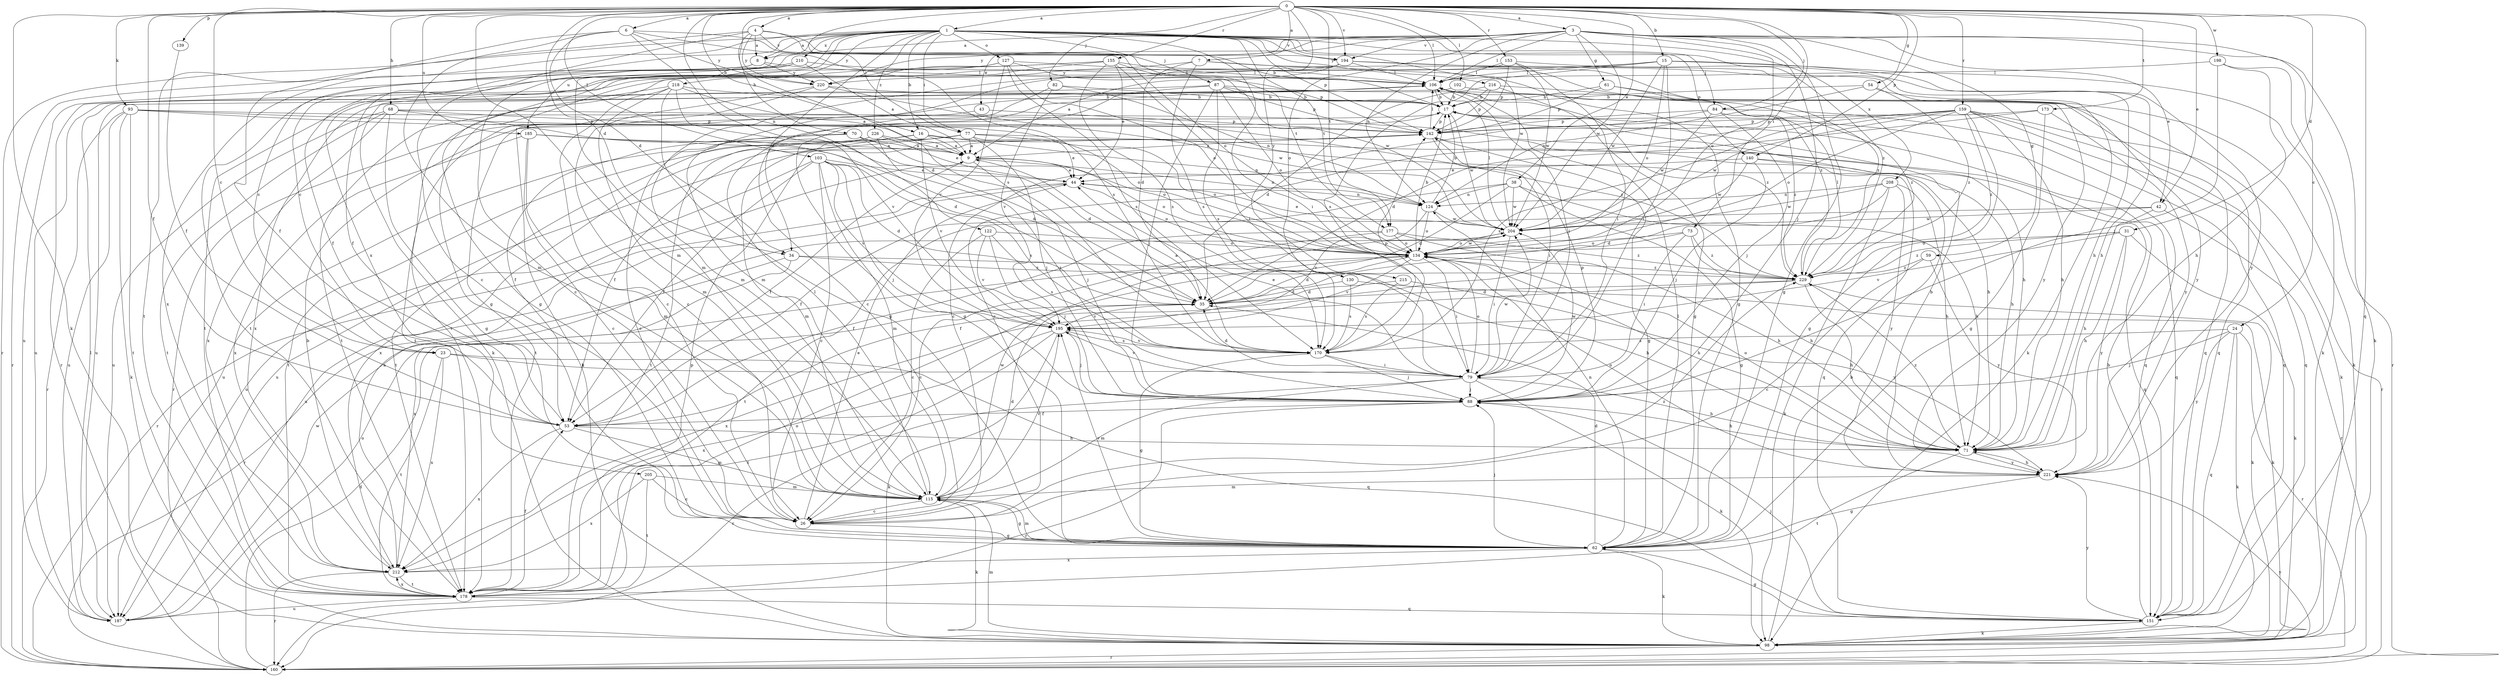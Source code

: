 strict digraph  {
0;
1;
3;
4;
6;
7;
8;
9;
15;
16;
17;
23;
24;
26;
31;
34;
35;
38;
42;
43;
44;
53;
54;
59;
61;
62;
68;
70;
71;
73;
77;
79;
82;
84;
87;
88;
93;
98;
102;
103;
106;
115;
122;
124;
127;
130;
134;
139;
140;
142;
151;
153;
155;
159;
160;
170;
173;
177;
178;
185;
187;
194;
195;
198;
204;
205;
208;
210;
212;
215;
216;
218;
220;
221;
226;
229;
0 -> 1  [label=a];
0 -> 3  [label=a];
0 -> 4  [label=a];
0 -> 6  [label=a];
0 -> 7  [label=a];
0 -> 15  [label=b];
0 -> 16  [label=b];
0 -> 23  [label=c];
0 -> 31  [label=d];
0 -> 34  [label=d];
0 -> 38  [label=e];
0 -> 42  [label=e];
0 -> 53  [label=f];
0 -> 54  [label=g];
0 -> 68  [label=h];
0 -> 73  [label=i];
0 -> 77  [label=i];
0 -> 82  [label=j];
0 -> 84  [label=j];
0 -> 93  [label=k];
0 -> 98  [label=k];
0 -> 102  [label=l];
0 -> 103  [label=l];
0 -> 106  [label=l];
0 -> 115  [label=m];
0 -> 122  [label=n];
0 -> 139  [label=p];
0 -> 140  [label=p];
0 -> 151  [label=q];
0 -> 153  [label=r];
0 -> 155  [label=r];
0 -> 159  [label=r];
0 -> 170  [label=s];
0 -> 173  [label=t];
0 -> 177  [label=t];
0 -> 185  [label=u];
0 -> 194  [label=v];
0 -> 198  [label=w];
0 -> 215  [label=y];
1 -> 8  [label=a];
1 -> 16  [label=b];
1 -> 23  [label=c];
1 -> 34  [label=d];
1 -> 77  [label=i];
1 -> 79  [label=i];
1 -> 84  [label=j];
1 -> 87  [label=j];
1 -> 115  [label=m];
1 -> 127  [label=o];
1 -> 140  [label=p];
1 -> 142  [label=p];
1 -> 160  [label=r];
1 -> 177  [label=t];
1 -> 185  [label=u];
1 -> 194  [label=v];
1 -> 204  [label=w];
1 -> 205  [label=x];
1 -> 208  [label=x];
1 -> 210  [label=x];
1 -> 212  [label=x];
1 -> 216  [label=y];
1 -> 218  [label=y];
1 -> 226  [label=z];
1 -> 229  [label=z];
3 -> 8  [label=a];
3 -> 23  [label=c];
3 -> 24  [label=c];
3 -> 42  [label=e];
3 -> 43  [label=e];
3 -> 59  [label=g];
3 -> 61  [label=g];
3 -> 62  [label=g];
3 -> 88  [label=j];
3 -> 98  [label=k];
3 -> 106  [label=l];
3 -> 124  [label=n];
3 -> 130  [label=o];
3 -> 134  [label=o];
3 -> 194  [label=v];
3 -> 204  [label=w];
3 -> 220  [label=y];
4 -> 8  [label=a];
4 -> 17  [label=b];
4 -> 26  [label=c];
4 -> 70  [label=h];
4 -> 134  [label=o];
4 -> 177  [label=t];
4 -> 178  [label=t];
4 -> 220  [label=y];
6 -> 34  [label=d];
6 -> 35  [label=d];
6 -> 53  [label=f];
6 -> 115  [label=m];
6 -> 170  [label=s];
6 -> 194  [label=v];
6 -> 220  [label=y];
7 -> 35  [label=d];
7 -> 62  [label=g];
7 -> 170  [label=s];
7 -> 220  [label=y];
7 -> 229  [label=z];
8 -> 106  [label=l];
8 -> 160  [label=r];
8 -> 178  [label=t];
8 -> 220  [label=y];
9 -> 44  [label=e];
9 -> 53  [label=f];
9 -> 88  [label=j];
9 -> 124  [label=n];
9 -> 134  [label=o];
15 -> 79  [label=i];
15 -> 98  [label=k];
15 -> 106  [label=l];
15 -> 134  [label=o];
15 -> 170  [label=s];
15 -> 178  [label=t];
15 -> 204  [label=w];
15 -> 221  [label=y];
16 -> 9  [label=a];
16 -> 115  [label=m];
16 -> 124  [label=n];
16 -> 151  [label=q];
16 -> 178  [label=t];
16 -> 195  [label=v];
17 -> 142  [label=p];
17 -> 151  [label=q];
17 -> 160  [label=r];
17 -> 204  [label=w];
23 -> 79  [label=i];
23 -> 151  [label=q];
23 -> 178  [label=t];
23 -> 212  [label=x];
24 -> 88  [label=j];
24 -> 98  [label=k];
24 -> 151  [label=q];
24 -> 160  [label=r];
24 -> 170  [label=s];
24 -> 221  [label=y];
26 -> 44  [label=e];
26 -> 62  [label=g];
26 -> 229  [label=z];
31 -> 71  [label=h];
31 -> 98  [label=k];
31 -> 134  [label=o];
31 -> 195  [label=v];
31 -> 221  [label=y];
31 -> 229  [label=z];
34 -> 71  [label=h];
34 -> 160  [label=r];
34 -> 212  [label=x];
34 -> 229  [label=z];
35 -> 195  [label=v];
38 -> 35  [label=d];
38 -> 53  [label=f];
38 -> 62  [label=g];
38 -> 71  [label=h];
38 -> 124  [label=n];
38 -> 204  [label=w];
42 -> 71  [label=h];
42 -> 160  [label=r];
42 -> 178  [label=t];
42 -> 204  [label=w];
43 -> 142  [label=p];
43 -> 178  [label=t];
44 -> 124  [label=n];
44 -> 134  [label=o];
44 -> 160  [label=r];
44 -> 187  [label=u];
53 -> 71  [label=h];
53 -> 115  [label=m];
53 -> 212  [label=x];
54 -> 17  [label=b];
54 -> 98  [label=k];
54 -> 124  [label=n];
54 -> 229  [label=z];
59 -> 26  [label=c];
59 -> 221  [label=y];
59 -> 229  [label=z];
61 -> 17  [label=b];
61 -> 142  [label=p];
61 -> 221  [label=y];
61 -> 229  [label=z];
62 -> 35  [label=d];
62 -> 88  [label=j];
62 -> 98  [label=k];
62 -> 106  [label=l];
62 -> 115  [label=m];
62 -> 124  [label=n];
62 -> 195  [label=v];
62 -> 212  [label=x];
68 -> 35  [label=d];
68 -> 62  [label=g];
68 -> 142  [label=p];
68 -> 178  [label=t];
68 -> 187  [label=u];
68 -> 212  [label=x];
68 -> 229  [label=z];
70 -> 9  [label=a];
70 -> 26  [label=c];
70 -> 35  [label=d];
70 -> 53  [label=f];
70 -> 134  [label=o];
71 -> 134  [label=o];
71 -> 178  [label=t];
71 -> 221  [label=y];
71 -> 229  [label=z];
73 -> 53  [label=f];
73 -> 71  [label=h];
73 -> 79  [label=i];
73 -> 134  [label=o];
73 -> 229  [label=z];
77 -> 9  [label=a];
77 -> 44  [label=e];
77 -> 53  [label=f];
77 -> 71  [label=h];
77 -> 88  [label=j];
77 -> 134  [label=o];
77 -> 178  [label=t];
77 -> 212  [label=x];
79 -> 35  [label=d];
79 -> 44  [label=e];
79 -> 71  [label=h];
79 -> 88  [label=j];
79 -> 98  [label=k];
79 -> 115  [label=m];
79 -> 134  [label=o];
79 -> 160  [label=r];
79 -> 195  [label=v];
79 -> 204  [label=w];
82 -> 17  [label=b];
82 -> 26  [label=c];
82 -> 124  [label=n];
82 -> 195  [label=v];
84 -> 26  [label=c];
84 -> 88  [label=j];
84 -> 142  [label=p];
84 -> 151  [label=q];
84 -> 204  [label=w];
84 -> 229  [label=z];
87 -> 17  [label=b];
87 -> 62  [label=g];
87 -> 88  [label=j];
87 -> 134  [label=o];
87 -> 142  [label=p];
87 -> 170  [label=s];
87 -> 187  [label=u];
87 -> 221  [label=y];
88 -> 53  [label=f];
88 -> 71  [label=h];
88 -> 142  [label=p];
88 -> 160  [label=r];
88 -> 204  [label=w];
93 -> 71  [label=h];
93 -> 98  [label=k];
93 -> 134  [label=o];
93 -> 142  [label=p];
93 -> 160  [label=r];
93 -> 178  [label=t];
93 -> 187  [label=u];
98 -> 17  [label=b];
98 -> 115  [label=m];
98 -> 160  [label=r];
102 -> 17  [label=b];
102 -> 151  [label=q];
102 -> 187  [label=u];
103 -> 26  [label=c];
103 -> 35  [label=d];
103 -> 44  [label=e];
103 -> 53  [label=f];
103 -> 88  [label=j];
103 -> 115  [label=m];
103 -> 170  [label=s];
103 -> 187  [label=u];
103 -> 195  [label=v];
106 -> 17  [label=b];
106 -> 62  [label=g];
106 -> 79  [label=i];
106 -> 178  [label=t];
106 -> 212  [label=x];
115 -> 26  [label=c];
115 -> 35  [label=d];
115 -> 62  [label=g];
115 -> 98  [label=k];
115 -> 106  [label=l];
115 -> 195  [label=v];
115 -> 204  [label=w];
122 -> 26  [label=c];
122 -> 88  [label=j];
122 -> 134  [label=o];
122 -> 170  [label=s];
122 -> 195  [label=v];
124 -> 17  [label=b];
124 -> 134  [label=o];
124 -> 195  [label=v];
124 -> 204  [label=w];
127 -> 53  [label=f];
127 -> 62  [label=g];
127 -> 106  [label=l];
127 -> 134  [label=o];
127 -> 142  [label=p];
127 -> 170  [label=s];
127 -> 195  [label=v];
130 -> 35  [label=d];
130 -> 98  [label=k];
130 -> 170  [label=s];
134 -> 17  [label=b];
134 -> 35  [label=d];
134 -> 71  [label=h];
134 -> 79  [label=i];
134 -> 195  [label=v];
134 -> 204  [label=w];
134 -> 229  [label=z];
139 -> 53  [label=f];
140 -> 44  [label=e];
140 -> 71  [label=h];
140 -> 88  [label=j];
140 -> 151  [label=q];
140 -> 204  [label=w];
142 -> 9  [label=a];
142 -> 62  [label=g];
142 -> 79  [label=i];
142 -> 106  [label=l];
142 -> 151  [label=q];
142 -> 187  [label=u];
151 -> 17  [label=b];
151 -> 62  [label=g];
151 -> 88  [label=j];
151 -> 98  [label=k];
151 -> 221  [label=y];
153 -> 71  [label=h];
153 -> 79  [label=i];
153 -> 106  [label=l];
153 -> 115  [label=m];
153 -> 142  [label=p];
153 -> 204  [label=w];
155 -> 44  [label=e];
155 -> 62  [label=g];
155 -> 79  [label=i];
155 -> 98  [label=k];
155 -> 106  [label=l];
155 -> 170  [label=s];
155 -> 178  [label=t];
155 -> 204  [label=w];
159 -> 26  [label=c];
159 -> 62  [label=g];
159 -> 71  [label=h];
159 -> 98  [label=k];
159 -> 134  [label=o];
159 -> 142  [label=p];
159 -> 151  [label=q];
159 -> 160  [label=r];
159 -> 170  [label=s];
159 -> 204  [label=w];
159 -> 229  [label=z];
160 -> 35  [label=d];
160 -> 221  [label=y];
170 -> 9  [label=a];
170 -> 62  [label=g];
170 -> 79  [label=i];
170 -> 88  [label=j];
170 -> 142  [label=p];
170 -> 195  [label=v];
173 -> 35  [label=d];
173 -> 62  [label=g];
173 -> 142  [label=p];
173 -> 221  [label=y];
177 -> 26  [label=c];
177 -> 53  [label=f];
177 -> 71  [label=h];
177 -> 134  [label=o];
177 -> 229  [label=z];
178 -> 53  [label=f];
178 -> 134  [label=o];
178 -> 142  [label=p];
178 -> 151  [label=q];
178 -> 187  [label=u];
178 -> 212  [label=x];
185 -> 9  [label=a];
185 -> 26  [label=c];
185 -> 35  [label=d];
185 -> 115  [label=m];
185 -> 212  [label=x];
187 -> 106  [label=l];
187 -> 134  [label=o];
187 -> 204  [label=w];
194 -> 9  [label=a];
194 -> 71  [label=h];
194 -> 98  [label=k];
194 -> 106  [label=l];
194 -> 115  [label=m];
194 -> 160  [label=r];
194 -> 229  [label=z];
195 -> 88  [label=j];
195 -> 98  [label=k];
195 -> 170  [label=s];
195 -> 178  [label=t];
195 -> 212  [label=x];
198 -> 71  [label=h];
198 -> 88  [label=j];
198 -> 106  [label=l];
198 -> 160  [label=r];
204 -> 44  [label=e];
204 -> 79  [label=i];
204 -> 106  [label=l];
204 -> 134  [label=o];
205 -> 26  [label=c];
205 -> 115  [label=m];
205 -> 178  [label=t];
205 -> 212  [label=x];
208 -> 35  [label=d];
208 -> 71  [label=h];
208 -> 98  [label=k];
208 -> 124  [label=n];
208 -> 204  [label=w];
208 -> 221  [label=y];
210 -> 9  [label=a];
210 -> 26  [label=c];
210 -> 53  [label=f];
210 -> 106  [label=l];
210 -> 187  [label=u];
212 -> 9  [label=a];
212 -> 17  [label=b];
212 -> 160  [label=r];
212 -> 178  [label=t];
215 -> 35  [label=d];
215 -> 170  [label=s];
215 -> 221  [label=y];
216 -> 17  [label=b];
216 -> 35  [label=d];
216 -> 142  [label=p];
216 -> 151  [label=q];
216 -> 229  [label=z];
218 -> 9  [label=a];
218 -> 17  [label=b];
218 -> 26  [label=c];
218 -> 62  [label=g];
218 -> 115  [label=m];
218 -> 178  [label=t];
218 -> 195  [label=v];
220 -> 17  [label=b];
220 -> 26  [label=c];
220 -> 98  [label=k];
220 -> 204  [label=w];
221 -> 17  [label=b];
221 -> 62  [label=g];
221 -> 71  [label=h];
221 -> 115  [label=m];
221 -> 134  [label=o];
226 -> 9  [label=a];
226 -> 44  [label=e];
226 -> 88  [label=j];
226 -> 178  [label=t];
226 -> 187  [label=u];
229 -> 35  [label=d];
229 -> 71  [label=h];
229 -> 98  [label=k];
229 -> 106  [label=l];
229 -> 212  [label=x];
}
